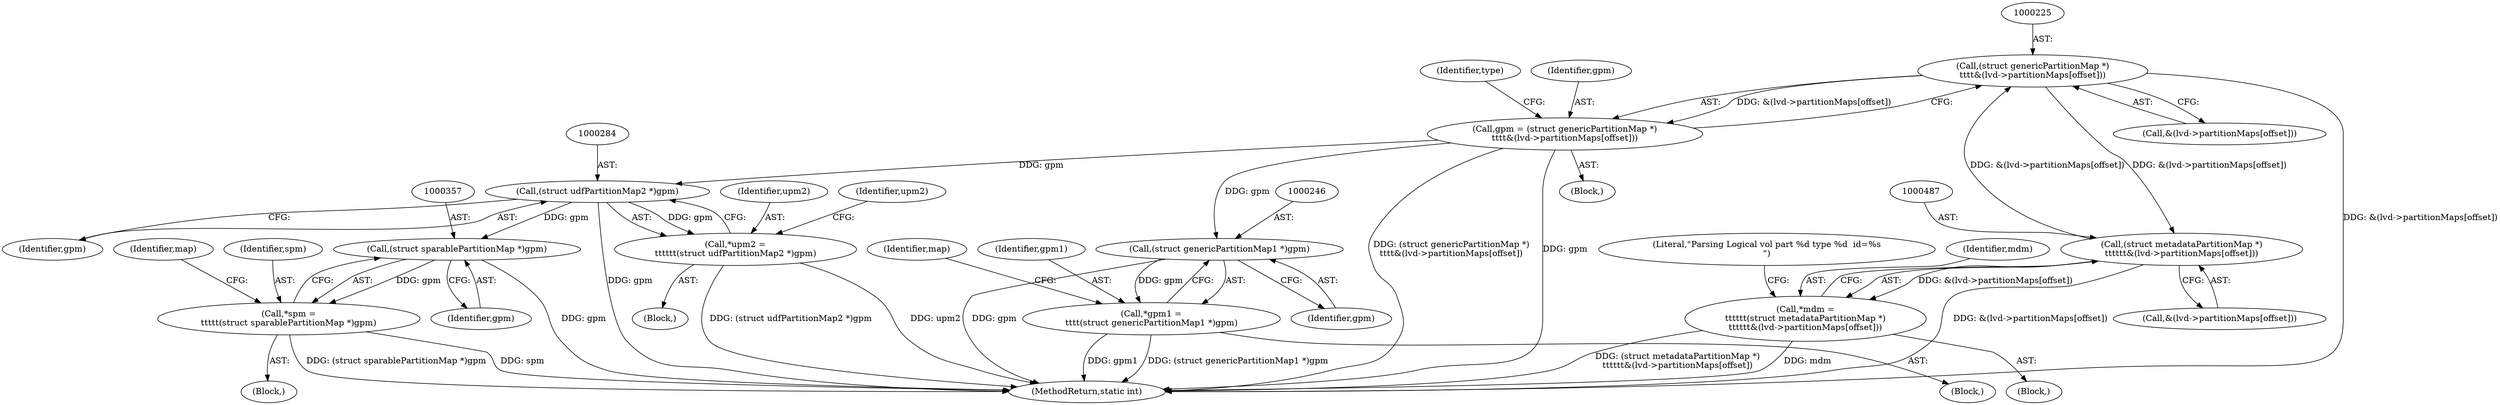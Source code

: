 digraph "0_linux_adee11b2085bee90bd8f4f52123ffb07882d6256@array" {
"1000224" [label="(Call,(struct genericPartitionMap *)\n\t\t\t\t&(lvd->partitionMaps[offset]))"];
"1000486" [label="(Call,(struct metadataPartitionMap *)\n\t\t\t\t\t\t&(lvd->partitionMaps[offset]))"];
"1000224" [label="(Call,(struct genericPartitionMap *)\n\t\t\t\t&(lvd->partitionMaps[offset]))"];
"1000222" [label="(Call,gpm = (struct genericPartitionMap *)\n\t\t\t\t&(lvd->partitionMaps[offset]))"];
"1000245" [label="(Call,(struct genericPartitionMap1 *)gpm)"];
"1000243" [label="(Call,*gpm1 =\n\t\t\t\t(struct genericPartitionMap1 *)gpm)"];
"1000283" [label="(Call,(struct udfPartitionMap2 *)gpm)"];
"1000281" [label="(Call,*upm2 =\n\t\t\t\t\t\t(struct udfPartitionMap2 *)gpm)"];
"1000356" [label="(Call,(struct sparablePartitionMap *)gpm)"];
"1000354" [label="(Call,*spm =\n\t\t\t\t\t(struct sparablePartitionMap *)gpm)"];
"1000484" [label="(Call,*mdm =\n\t\t\t\t\t\t(struct metadataPartitionMap *)\n\t\t\t\t\t\t&(lvd->partitionMaps[offset]))"];
"1000212" [label="(Block,)"];
"1000691" [label="(MethodReturn,static int)"];
"1000291" [label="(Identifier,upm2)"];
"1000355" [label="(Identifier,spm)"];
"1000361" [label="(Identifier,map)"];
"1000281" [label="(Call,*upm2 =\n\t\t\t\t\t\t(struct udfPartitionMap2 *)gpm)"];
"1000354" [label="(Call,*spm =\n\t\t\t\t\t(struct sparablePartitionMap *)gpm)"];
"1000495" [label="(Literal,\"Parsing Logical vol part %d type %d  id=%s\n\")"];
"1000488" [label="(Call,&(lvd->partitionMaps[offset]))"];
"1000279" [label="(Block,)"];
"1000226" [label="(Call,&(lvd->partitionMaps[offset]))"];
"1000222" [label="(Call,gpm = (struct genericPartitionMap *)\n\t\t\t\t&(lvd->partitionMaps[offset]))"];
"1000484" [label="(Call,*mdm =\n\t\t\t\t\t\t(struct metadataPartitionMap *)\n\t\t\t\t\t\t&(lvd->partitionMaps[offset]))"];
"1000285" [label="(Identifier,gpm)"];
"1000241" [label="(Block,)"];
"1000485" [label="(Identifier,mdm)"];
"1000283" [label="(Call,(struct udfPartitionMap2 *)gpm)"];
"1000282" [label="(Identifier,upm2)"];
"1000233" [label="(Identifier,type)"];
"1000223" [label="(Identifier,gpm)"];
"1000250" [label="(Identifier,map)"];
"1000247" [label="(Identifier,gpm)"];
"1000486" [label="(Call,(struct metadataPartitionMap *)\n\t\t\t\t\t\t&(lvd->partitionMaps[offset]))"];
"1000245" [label="(Call,(struct genericPartitionMap1 *)gpm)"];
"1000244" [label="(Identifier,gpm1)"];
"1000224" [label="(Call,(struct genericPartitionMap *)\n\t\t\t\t&(lvd->partitionMaps[offset]))"];
"1000358" [label="(Identifier,gpm)"];
"1000350" [label="(Block,)"];
"1000356" [label="(Call,(struct sparablePartitionMap *)gpm)"];
"1000473" [label="(Block,)"];
"1000243" [label="(Call,*gpm1 =\n\t\t\t\t(struct genericPartitionMap1 *)gpm)"];
"1000224" -> "1000222"  [label="AST: "];
"1000224" -> "1000226"  [label="CFG: "];
"1000225" -> "1000224"  [label="AST: "];
"1000226" -> "1000224"  [label="AST: "];
"1000222" -> "1000224"  [label="CFG: "];
"1000224" -> "1000691"  [label="DDG: &(lvd->partitionMaps[offset])"];
"1000224" -> "1000222"  [label="DDG: &(lvd->partitionMaps[offset])"];
"1000486" -> "1000224"  [label="DDG: &(lvd->partitionMaps[offset])"];
"1000224" -> "1000486"  [label="DDG: &(lvd->partitionMaps[offset])"];
"1000486" -> "1000484"  [label="AST: "];
"1000486" -> "1000488"  [label="CFG: "];
"1000487" -> "1000486"  [label="AST: "];
"1000488" -> "1000486"  [label="AST: "];
"1000484" -> "1000486"  [label="CFG: "];
"1000486" -> "1000691"  [label="DDG: &(lvd->partitionMaps[offset])"];
"1000486" -> "1000484"  [label="DDG: &(lvd->partitionMaps[offset])"];
"1000222" -> "1000212"  [label="AST: "];
"1000223" -> "1000222"  [label="AST: "];
"1000233" -> "1000222"  [label="CFG: "];
"1000222" -> "1000691"  [label="DDG: gpm"];
"1000222" -> "1000691"  [label="DDG: (struct genericPartitionMap *)\n\t\t\t\t&(lvd->partitionMaps[offset])"];
"1000222" -> "1000245"  [label="DDG: gpm"];
"1000222" -> "1000283"  [label="DDG: gpm"];
"1000245" -> "1000243"  [label="AST: "];
"1000245" -> "1000247"  [label="CFG: "];
"1000246" -> "1000245"  [label="AST: "];
"1000247" -> "1000245"  [label="AST: "];
"1000243" -> "1000245"  [label="CFG: "];
"1000245" -> "1000691"  [label="DDG: gpm"];
"1000245" -> "1000243"  [label="DDG: gpm"];
"1000243" -> "1000241"  [label="AST: "];
"1000244" -> "1000243"  [label="AST: "];
"1000250" -> "1000243"  [label="CFG: "];
"1000243" -> "1000691"  [label="DDG: gpm1"];
"1000243" -> "1000691"  [label="DDG: (struct genericPartitionMap1 *)gpm"];
"1000283" -> "1000281"  [label="AST: "];
"1000283" -> "1000285"  [label="CFG: "];
"1000284" -> "1000283"  [label="AST: "];
"1000285" -> "1000283"  [label="AST: "];
"1000281" -> "1000283"  [label="CFG: "];
"1000283" -> "1000691"  [label="DDG: gpm"];
"1000283" -> "1000281"  [label="DDG: gpm"];
"1000283" -> "1000356"  [label="DDG: gpm"];
"1000281" -> "1000279"  [label="AST: "];
"1000282" -> "1000281"  [label="AST: "];
"1000291" -> "1000281"  [label="CFG: "];
"1000281" -> "1000691"  [label="DDG: upm2"];
"1000281" -> "1000691"  [label="DDG: (struct udfPartitionMap2 *)gpm"];
"1000356" -> "1000354"  [label="AST: "];
"1000356" -> "1000358"  [label="CFG: "];
"1000357" -> "1000356"  [label="AST: "];
"1000358" -> "1000356"  [label="AST: "];
"1000354" -> "1000356"  [label="CFG: "];
"1000356" -> "1000691"  [label="DDG: gpm"];
"1000356" -> "1000354"  [label="DDG: gpm"];
"1000354" -> "1000350"  [label="AST: "];
"1000355" -> "1000354"  [label="AST: "];
"1000361" -> "1000354"  [label="CFG: "];
"1000354" -> "1000691"  [label="DDG: (struct sparablePartitionMap *)gpm"];
"1000354" -> "1000691"  [label="DDG: spm"];
"1000484" -> "1000473"  [label="AST: "];
"1000485" -> "1000484"  [label="AST: "];
"1000495" -> "1000484"  [label="CFG: "];
"1000484" -> "1000691"  [label="DDG: (struct metadataPartitionMap *)\n\t\t\t\t\t\t&(lvd->partitionMaps[offset])"];
"1000484" -> "1000691"  [label="DDG: mdm"];
}
